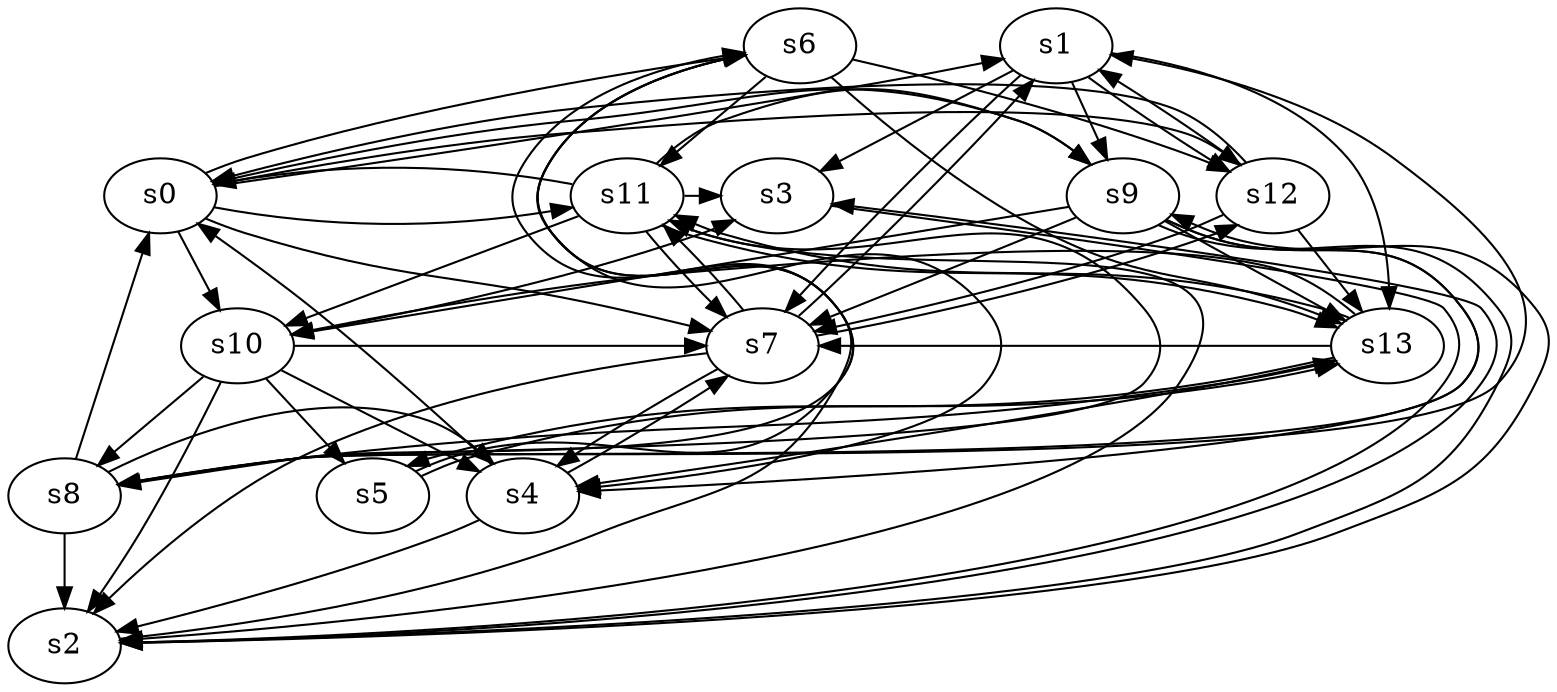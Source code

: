 digraph game_0698_complex_14 {
    s0 [name="s0", player=0, target=1];
    s1 [name="s1", player=0];
    s2 [name="s2", player=0];
    s3 [name="s3", player=1, target=1];
    s4 [name="s4", player=1];
    s5 [name="s5", player=1];
    s6 [name="s6", player=0, target=1];
    s7 [name="s7", player=1];
    s8 [name="s8", player=0, target=1];
    s9 [name="s9", player=0, target=1];
    s10 [name="s10", player=1];
    s11 [name="s11", player=1];
    s12 [name="s12", player=0];
    s13 [name="s13", player=1];

    s0 -> s1 [constraint="time % 2 == 0 || time % 5 == 1"];
    s0 -> s6 [constraint="time == 1 || time == 4"];
    s0 -> s7;
    s0 -> s9 [constraint="time % 2 == 1 || time % 3 == 2"];
    s0 -> s10;
    s0 -> s11 [constraint="time == 15"];
    s0 -> s12 [constraint="time % 6 == 4"];
    s1 -> s3;
    s1 -> s7;
    s1 -> s9 [constraint="!(time % 5 == 2)"];
    s1 -> s12;
    s1 -> s13;
    s2 -> s3 [constraint="time % 6 == 4"];
    s2 -> s6 [constraint="!(time % 6 == 0)"];
    s2 -> s9 [constraint="!(time % 4 == 2)"];
    s3 -> s2 [constraint="time % 2 == 1 && time % 5 == 1"];
    s4 -> s0 [constraint="!(time % 5 == 1)"];
    s4 -> s2 [constraint="time % 4 == 0"];
    s4 -> s7 [constraint="time % 4 == 3 && time % 5 == 3"];
    s5 -> s6 [constraint="time % 5 == 2 || time % 3 == 2"];
    s5 -> s13 [constraint="time % 4 == 0"];
    s6 -> s4 [constraint="time == 1 || time == 10"];
    s6 -> s8 [constraint="time % 4 == 3 || time % 3 == 1"];
    s6 -> s11 [constraint="time % 6 == 3"];
    s6 -> s12 [constraint="time % 3 == 1 || time % 5 == 4"];
    s6 -> s13 [constraint="time == 20"];
    s7 -> s1 [constraint="time % 5 == 3 || time % 2 == 0"];
    s7 -> s2 [constraint="time % 3 == 0"];
    s7 -> s4 [constraint="time % 3 == 0 || time % 3 == 2"];
    s7 -> s11 [constraint="time % 2 == 1 && time % 3 == 2"];
    s7 -> s12 [constraint="time % 8 == 5"];
    s8 -> s0;
    s8 -> s1 [constraint="time % 2 == 0 && time % 5 == 2"];
    s8 -> s2;
    s8 -> s4 [constraint="!(time % 6 == 5)"];
    s8 -> s11 [constraint="time == 2 || time == 3 || time == 11 || time == 12 || time == 19"];
    s8 -> s13 [constraint="time % 5 == 0 || time % 4 == 3"];
    s9 -> s2 [constraint="time % 4 == 0 || time % 3 == 2"];
    s9 -> s4 [constraint="time % 2 == 1 && time % 4 == 3"];
    s9 -> s7;
    s9 -> s8 [constraint="time == 0 || time == 1 || time == 5"];
    s9 -> s10 [constraint="time == 4 || time == 10 || time == 22 || time == 26"];
    s9 -> s13 [constraint="time % 5 == 2 || time % 2 == 0"];
    s10 -> s2 [constraint="time == 8"];
    s10 -> s3 [constraint="time % 6 == 2"];
    s10 -> s4;
    s10 -> s5;
    s10 -> s7 [constraint="!(time % 6 == 0)"];
    s10 -> s8;
    s11 -> s0 [constraint="time % 2 == 1"];
    s11 -> s2 [constraint="!(time % 5 == 0)"];
    s11 -> s3 [constraint="time % 4 == 0 || time % 2 == 1"];
    s11 -> s7;
    s11 -> s9 [constraint="time % 3 == 1 || time % 3 == 1"];
    s11 -> s10 [constraint="time % 2 == 0"];
    s11 -> s13 [constraint="time % 4 == 3 && time % 3 == 1"];
    s12 -> s0 [constraint="time % 2 == 1"];
    s12 -> s1 [constraint="time % 4 == 1 || time % 3 == 0"];
    s12 -> s7;
    s12 -> s13;
    s13 -> s4 [constraint="time % 2 == 1 || time % 5 == 2"];
    s13 -> s5 [constraint="time == 5 || time == 10 || time == 14"];
    s13 -> s7 [constraint="time % 4 == 3 && time % 3 == 2"];
    s13 -> s10 [constraint="time % 3 == 0 || time % 5 == 4"];
    s13 -> s11 [constraint="time % 3 == 2 && time % 5 == 0"];
}
